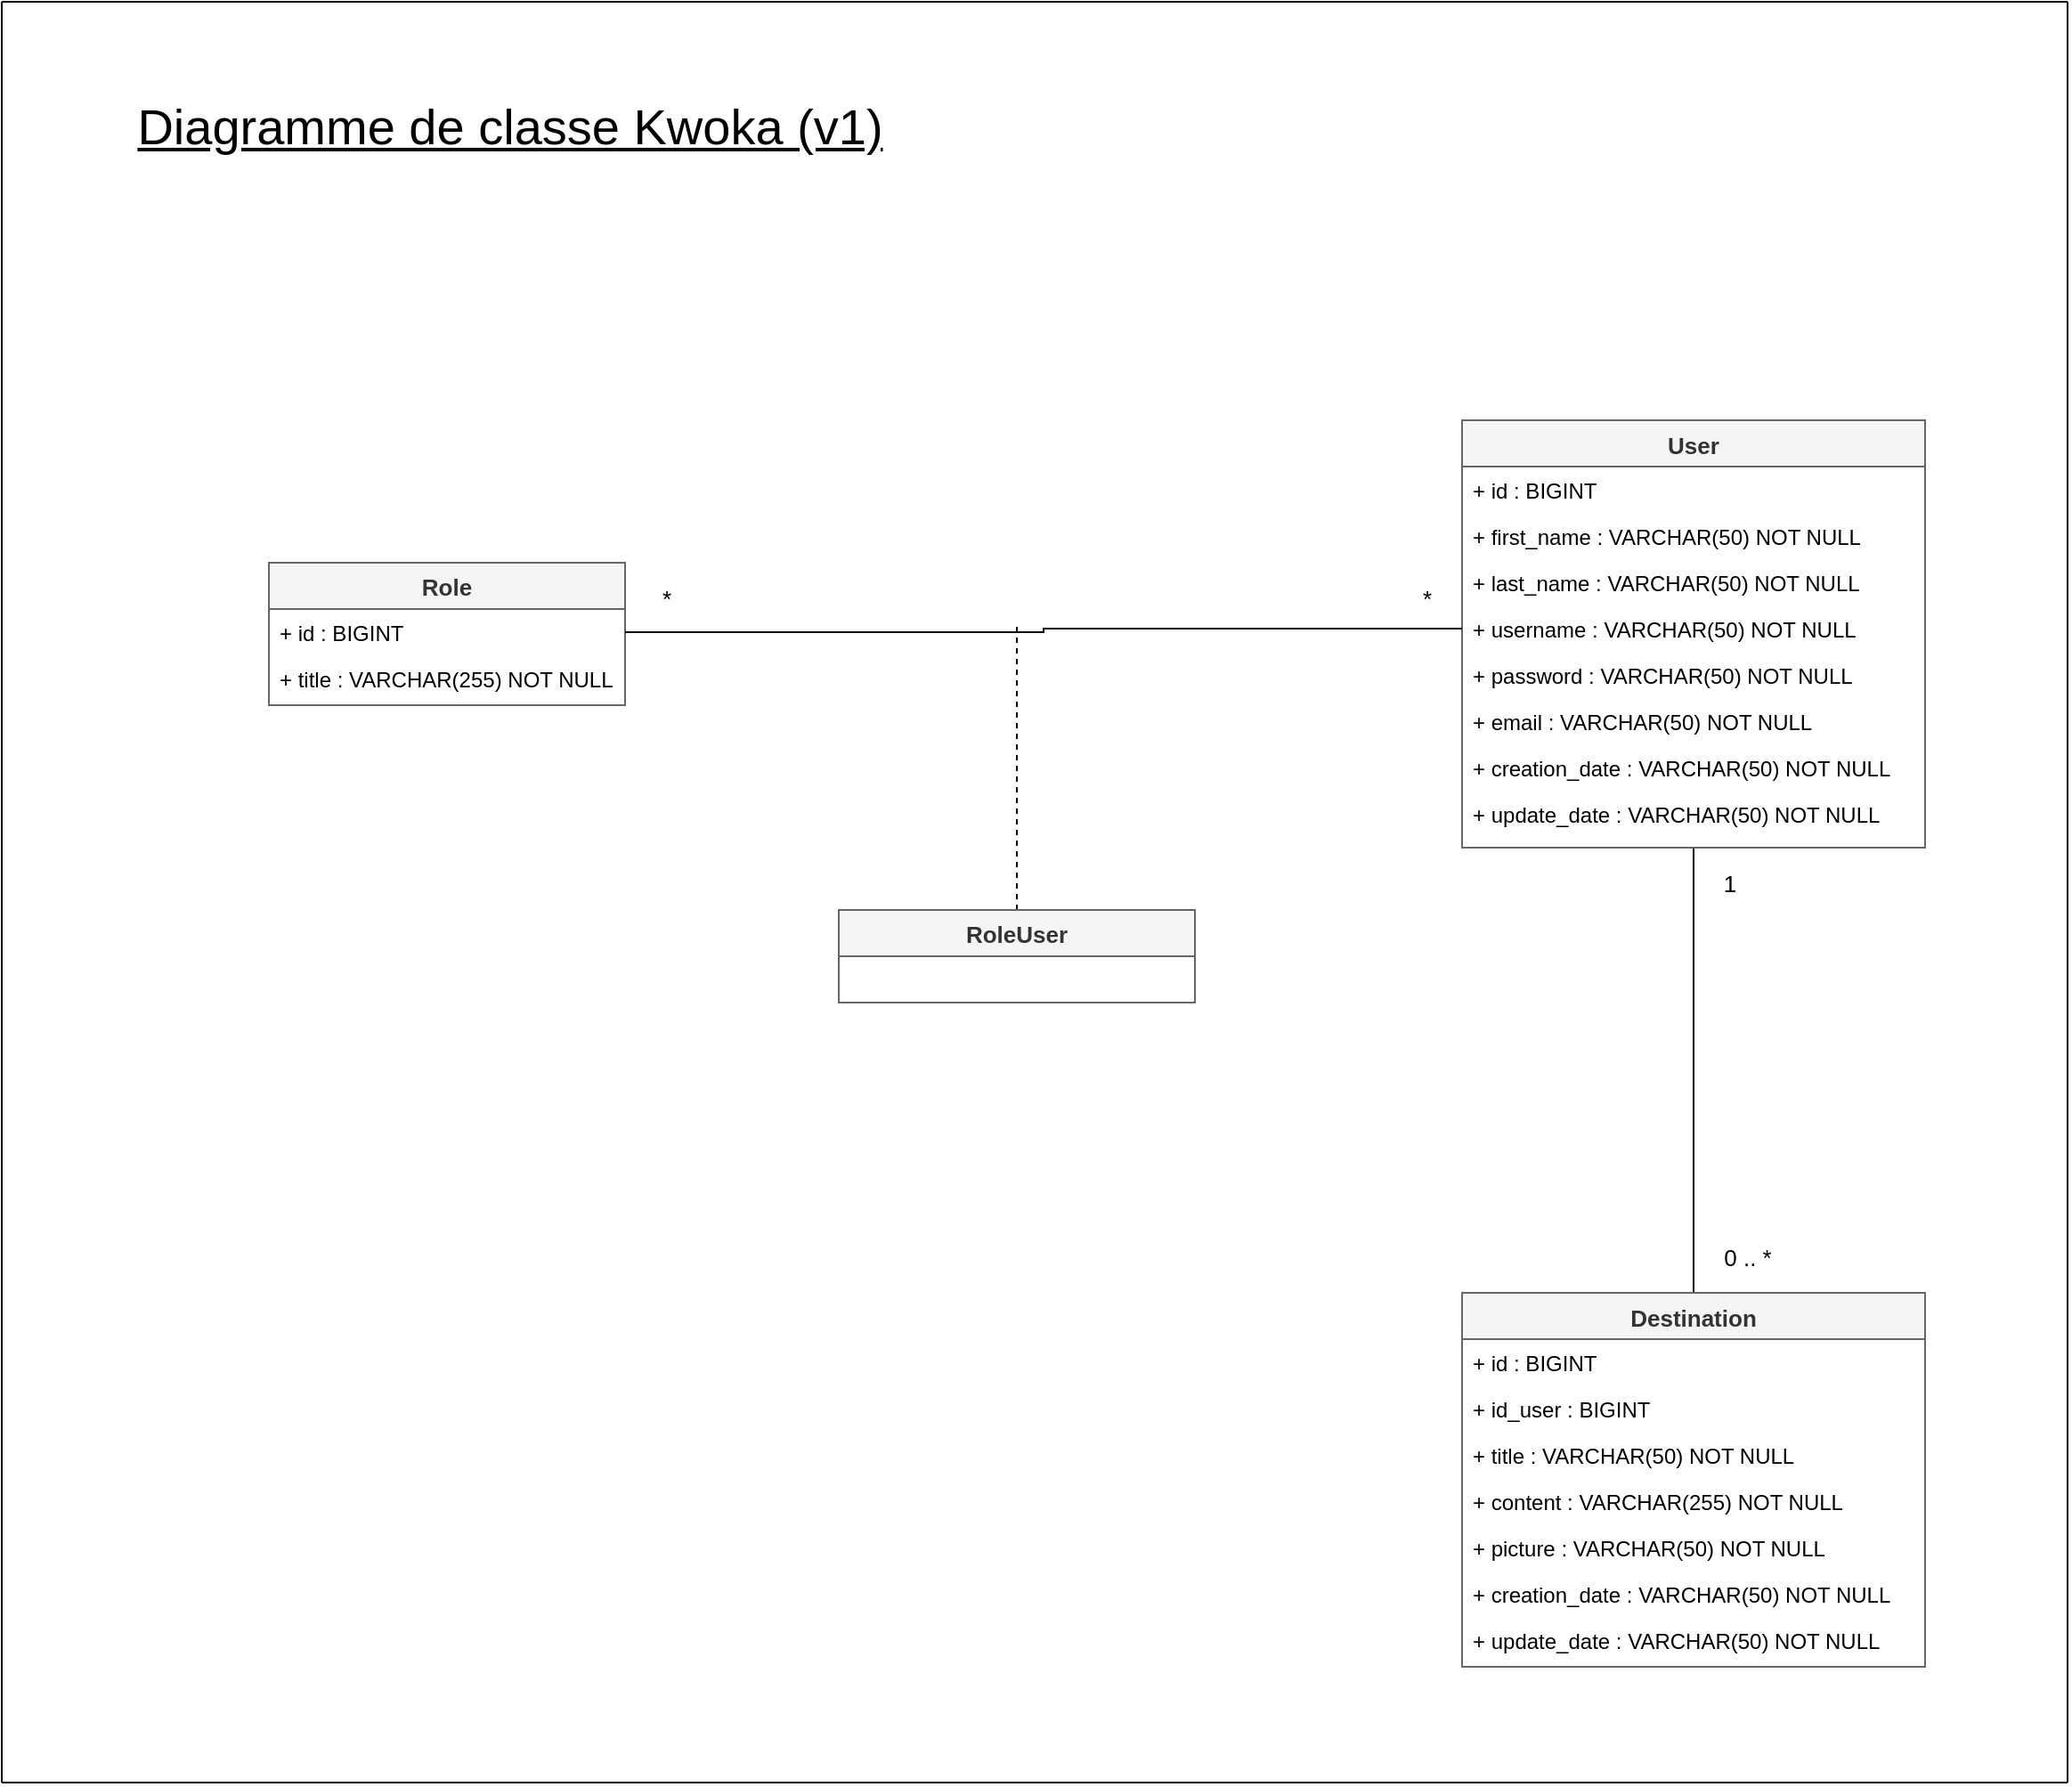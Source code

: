 <mxfile version="14.6.13" type="device"><diagram id="C5RBs43oDa-KdzZeNtuy" name="Diagramme de classe"><mxGraphModel dx="1730" dy="865" grid="1" gridSize="10" guides="1" tooltips="1" connect="1" arrows="1" fold="1" page="1" pageScale="1" pageWidth="827" pageHeight="1169" math="0" shadow="0"><root><mxCell id="WIyWlLk6GJQsqaUBKTNV-0"/><mxCell id="WIyWlLk6GJQsqaUBKTNV-1" parent="WIyWlLk6GJQsqaUBKTNV-0"/><mxCell id="LKVJnHPPm_vCe8orXH7s-32" style="edgeStyle=orthogonalEdgeStyle;rounded=0;orthogonalLoop=1;jettySize=auto;html=1;exitX=0.5;exitY=1;exitDx=0;exitDy=0;entryX=0.5;entryY=0;entryDx=0;entryDy=0;fontSize=13;endArrow=none;endFill=0;strokeColor=#000000;" edge="1" parent="WIyWlLk6GJQsqaUBKTNV-1" source="zkfFHV4jXpPFQw0GAbJ--0" target="LKVJnHPPm_vCe8orXH7s-23"><mxGeometry relative="1" as="geometry"/></mxCell><mxCell id="zkfFHV4jXpPFQw0GAbJ--0" value="User" style="swimlane;fontStyle=1;align=center;verticalAlign=top;childLayout=stackLayout;horizontal=1;startSize=26;horizontalStack=0;resizeParent=1;resizeLast=0;collapsible=1;marginBottom=0;rounded=0;shadow=0;strokeWidth=1;fillColor=#f5f5f5;strokeColor=#666666;fontColor=#333333;fontSize=13;" parent="WIyWlLk6GJQsqaUBKTNV-1" vertex="1"><mxGeometry x="820" y="235" width="260" height="240" as="geometry"><mxRectangle x="150" y="120" width="160" height="26" as="alternateBounds"/></mxGeometry></mxCell><mxCell id="zkfFHV4jXpPFQw0GAbJ--1" value="+ id : BIGINT" style="text;align=left;verticalAlign=top;spacingLeft=4;spacingRight=4;overflow=hidden;rotatable=0;points=[[0,0.5],[1,0.5]];portConstraint=eastwest;" parent="zkfFHV4jXpPFQw0GAbJ--0" vertex="1"><mxGeometry y="26" width="260" height="26" as="geometry"/></mxCell><mxCell id="zkfFHV4jXpPFQw0GAbJ--2" value="+ first_name : VARCHAR(50) NOT NULL" style="text;align=left;verticalAlign=top;spacingLeft=4;spacingRight=4;overflow=hidden;rotatable=0;points=[[0,0.5],[1,0.5]];portConstraint=eastwest;rounded=0;shadow=0;html=0;" parent="zkfFHV4jXpPFQw0GAbJ--0" vertex="1"><mxGeometry y="52" width="260" height="26" as="geometry"/></mxCell><mxCell id="LKVJnHPPm_vCe8orXH7s-0" value="+ last_name : VARCHAR(50) NOT NULL" style="text;align=left;verticalAlign=top;spacingLeft=4;spacingRight=4;overflow=hidden;rotatable=0;points=[[0,0.5],[1,0.5]];portConstraint=eastwest;rounded=0;shadow=0;html=0;" vertex="1" parent="zkfFHV4jXpPFQw0GAbJ--0"><mxGeometry y="78" width="260" height="26" as="geometry"/></mxCell><mxCell id="zkfFHV4jXpPFQw0GAbJ--3" value="+ username : VARCHAR(50) NOT NULL" style="text;align=left;verticalAlign=top;spacingLeft=4;spacingRight=4;overflow=hidden;rotatable=0;points=[[0,0.5],[1,0.5]];portConstraint=eastwest;rounded=0;shadow=0;html=0;" parent="zkfFHV4jXpPFQw0GAbJ--0" vertex="1"><mxGeometry y="104" width="260" height="26" as="geometry"/></mxCell><mxCell id="LKVJnHPPm_vCe8orXH7s-3" value="+ password : VARCHAR(50) NOT NULL" style="text;align=left;verticalAlign=top;spacingLeft=4;spacingRight=4;overflow=hidden;rotatable=0;points=[[0,0.5],[1,0.5]];portConstraint=eastwest;rounded=0;shadow=0;html=0;" vertex="1" parent="zkfFHV4jXpPFQw0GAbJ--0"><mxGeometry y="130" width="260" height="26" as="geometry"/></mxCell><mxCell id="LKVJnHPPm_vCe8orXH7s-4" value="+ email : VARCHAR(50) NOT NULL" style="text;align=left;verticalAlign=top;spacingLeft=4;spacingRight=4;overflow=hidden;rotatable=0;points=[[0,0.5],[1,0.5]];portConstraint=eastwest;rounded=0;shadow=0;html=0;" vertex="1" parent="zkfFHV4jXpPFQw0GAbJ--0"><mxGeometry y="156" width="260" height="26" as="geometry"/></mxCell><mxCell id="LKVJnHPPm_vCe8orXH7s-5" value="+ creation_date : VARCHAR(50) NOT NULL" style="text;align=left;verticalAlign=top;spacingLeft=4;spacingRight=4;overflow=hidden;rotatable=0;points=[[0,0.5],[1,0.5]];portConstraint=eastwest;rounded=0;shadow=0;html=0;" vertex="1" parent="zkfFHV4jXpPFQw0GAbJ--0"><mxGeometry y="182" width="260" height="26" as="geometry"/></mxCell><mxCell id="LKVJnHPPm_vCe8orXH7s-6" value="+ update_date : VARCHAR(50) NOT NULL" style="text;align=left;verticalAlign=top;spacingLeft=4;spacingRight=4;overflow=hidden;rotatable=0;points=[[0,0.5],[1,0.5]];portConstraint=eastwest;rounded=0;shadow=0;html=0;" vertex="1" parent="zkfFHV4jXpPFQw0GAbJ--0"><mxGeometry y="208" width="260" height="22" as="geometry"/></mxCell><mxCell id="LKVJnHPPm_vCe8orXH7s-7" value="Role" style="swimlane;fontStyle=1;childLayout=stackLayout;horizontal=1;startSize=26;horizontalStack=0;resizeParent=1;resizeParentMax=0;resizeLast=0;collapsible=1;marginBottom=0;fillColor=#f5f5f5;strokeColor=#666666;fontColor=#333333;fontSize=13;" vertex="1" parent="WIyWlLk6GJQsqaUBKTNV-1"><mxGeometry x="150" y="315" width="200" height="80" as="geometry"/></mxCell><mxCell id="LKVJnHPPm_vCe8orXH7s-8" value="+ id : BIGINT" style="text;align=left;verticalAlign=top;spacingLeft=4;spacingRight=4;overflow=hidden;rotatable=0;points=[[0,0.5],[1,0.5]];portConstraint=eastwest;" vertex="1" parent="LKVJnHPPm_vCe8orXH7s-7"><mxGeometry y="26" width="200" height="26" as="geometry"/></mxCell><mxCell id="LKVJnHPPm_vCe8orXH7s-9" value="+ title : VARCHAR(255) NOT NULL" style="text;align=left;verticalAlign=top;spacingLeft=4;spacingRight=4;overflow=hidden;rotatable=0;points=[[0,0.5],[1,0.5]];portConstraint=eastwest;" vertex="1" parent="LKVJnHPPm_vCe8orXH7s-7"><mxGeometry y="52" width="200" height="28" as="geometry"/></mxCell><mxCell id="LKVJnHPPm_vCe8orXH7s-17" style="edgeStyle=orthogonalEdgeStyle;rounded=0;orthogonalLoop=1;jettySize=auto;html=1;strokeColor=#000000;endArrow=none;endFill=0;dashed=1;" edge="1" parent="WIyWlLk6GJQsqaUBKTNV-1" source="LKVJnHPPm_vCe8orXH7s-11"><mxGeometry relative="1" as="geometry"><mxPoint x="570" y="350" as="targetPoint"/></mxGeometry></mxCell><mxCell id="LKVJnHPPm_vCe8orXH7s-11" value="RoleUser" style="swimlane;fontStyle=1;childLayout=stackLayout;horizontal=1;startSize=26;horizontalStack=0;resizeParent=1;resizeParentMax=0;resizeLast=0;collapsible=1;marginBottom=0;fillColor=#f5f5f5;strokeColor=#666666;fontColor=#333333;fontSize=13;" vertex="1" parent="WIyWlLk6GJQsqaUBKTNV-1"><mxGeometry x="470" y="510" width="200" height="52" as="geometry"/></mxCell><mxCell id="LKVJnHPPm_vCe8orXH7s-21" value="*" style="text;html=1;align=center;verticalAlign=middle;resizable=0;points=[];autosize=1;strokeColor=none;fontSize=13;" vertex="1" parent="WIyWlLk6GJQsqaUBKTNV-1"><mxGeometry x="363" y="325" width="20" height="20" as="geometry"/></mxCell><mxCell id="LKVJnHPPm_vCe8orXH7s-22" value="*" style="text;html=1;align=center;verticalAlign=middle;resizable=0;points=[];autosize=1;strokeColor=none;fontSize=13;" vertex="1" parent="WIyWlLk6GJQsqaUBKTNV-1"><mxGeometry x="790" y="325" width="20" height="20" as="geometry"/></mxCell><mxCell id="LKVJnHPPm_vCe8orXH7s-23" value="Destination" style="swimlane;fontStyle=1;align=center;verticalAlign=top;childLayout=stackLayout;horizontal=1;startSize=26;horizontalStack=0;resizeParent=1;resizeLast=0;collapsible=1;marginBottom=0;rounded=0;shadow=0;strokeWidth=1;fillColor=#f5f5f5;strokeColor=#666666;fontColor=#333333;fontSize=13;" vertex="1" parent="WIyWlLk6GJQsqaUBKTNV-1"><mxGeometry x="820" y="725" width="260" height="210" as="geometry"><mxRectangle x="150" y="120" width="160" height="26" as="alternateBounds"/></mxGeometry></mxCell><mxCell id="LKVJnHPPm_vCe8orXH7s-24" value="+ id : BIGINT" style="text;align=left;verticalAlign=top;spacingLeft=4;spacingRight=4;overflow=hidden;rotatable=0;points=[[0,0.5],[1,0.5]];portConstraint=eastwest;" vertex="1" parent="LKVJnHPPm_vCe8orXH7s-23"><mxGeometry y="26" width="260" height="26" as="geometry"/></mxCell><mxCell id="LKVJnHPPm_vCe8orXH7s-25" value="+ id_user : BIGINT" style="text;align=left;verticalAlign=top;spacingLeft=4;spacingRight=4;overflow=hidden;rotatable=0;points=[[0,0.5],[1,0.5]];portConstraint=eastwest;rounded=0;shadow=0;html=0;" vertex="1" parent="LKVJnHPPm_vCe8orXH7s-23"><mxGeometry y="52" width="260" height="26" as="geometry"/></mxCell><mxCell id="LKVJnHPPm_vCe8orXH7s-26" value="+ title : VARCHAR(50) NOT NULL" style="text;align=left;verticalAlign=top;spacingLeft=4;spacingRight=4;overflow=hidden;rotatable=0;points=[[0,0.5],[1,0.5]];portConstraint=eastwest;rounded=0;shadow=0;html=0;" vertex="1" parent="LKVJnHPPm_vCe8orXH7s-23"><mxGeometry y="78" width="260" height="26" as="geometry"/></mxCell><mxCell id="LKVJnHPPm_vCe8orXH7s-41" value="+ content : VARCHAR(255) NOT NULL" style="text;align=left;verticalAlign=top;spacingLeft=4;spacingRight=4;overflow=hidden;rotatable=0;points=[[0,0.5],[1,0.5]];portConstraint=eastwest;rounded=0;shadow=0;html=0;" vertex="1" parent="LKVJnHPPm_vCe8orXH7s-23"><mxGeometry y="104" width="260" height="26" as="geometry"/></mxCell><mxCell id="LKVJnHPPm_vCe8orXH7s-28" value="+ picture : VARCHAR(50) NOT NULL" style="text;align=left;verticalAlign=top;spacingLeft=4;spacingRight=4;overflow=hidden;rotatable=0;points=[[0,0.5],[1,0.5]];portConstraint=eastwest;rounded=0;shadow=0;html=0;" vertex="1" parent="LKVJnHPPm_vCe8orXH7s-23"><mxGeometry y="130" width="260" height="26" as="geometry"/></mxCell><mxCell id="LKVJnHPPm_vCe8orXH7s-30" value="+ creation_date : VARCHAR(50) NOT NULL" style="text;align=left;verticalAlign=top;spacingLeft=4;spacingRight=4;overflow=hidden;rotatable=0;points=[[0,0.5],[1,0.5]];portConstraint=eastwest;rounded=0;shadow=0;html=0;" vertex="1" parent="LKVJnHPPm_vCe8orXH7s-23"><mxGeometry y="156" width="260" height="26" as="geometry"/></mxCell><mxCell id="LKVJnHPPm_vCe8orXH7s-31" value="+ update_date : VARCHAR(50) NOT NULL" style="text;align=left;verticalAlign=top;spacingLeft=4;spacingRight=4;overflow=hidden;rotatable=0;points=[[0,0.5],[1,0.5]];portConstraint=eastwest;rounded=0;shadow=0;html=0;" vertex="1" parent="LKVJnHPPm_vCe8orXH7s-23"><mxGeometry y="182" width="260" height="28" as="geometry"/></mxCell><mxCell id="LKVJnHPPm_vCe8orXH7s-33" value="1" style="text;html=1;align=center;verticalAlign=middle;resizable=0;points=[];autosize=1;strokeColor=none;fontSize=13;" vertex="1" parent="WIyWlLk6GJQsqaUBKTNV-1"><mxGeometry x="960" y="485" width="20" height="20" as="geometry"/></mxCell><mxCell id="LKVJnHPPm_vCe8orXH7s-34" value="0 .. *" style="text;html=1;align=center;verticalAlign=middle;resizable=0;points=[];autosize=1;strokeColor=none;fontSize=13;" vertex="1" parent="WIyWlLk6GJQsqaUBKTNV-1"><mxGeometry x="960" y="695" width="40" height="20" as="geometry"/></mxCell><mxCell id="LKVJnHPPm_vCe8orXH7s-35" value="&lt;div style=&quot;font-size: 28px&quot;&gt;Diagramme de classe Kwoka (v1)&lt;/div&gt;" style="text;html=1;align=center;verticalAlign=middle;resizable=0;points=[];autosize=1;strokeColor=none;fontSize=28;fontStyle=4" vertex="1" parent="WIyWlLk6GJQsqaUBKTNV-1"><mxGeometry x="70" y="50" width="430" height="40" as="geometry"/></mxCell><mxCell id="LKVJnHPPm_vCe8orXH7s-40" style="edgeStyle=orthogonalEdgeStyle;rounded=0;orthogonalLoop=1;jettySize=auto;html=1;exitX=1;exitY=0.5;exitDx=0;exitDy=0;entryX=0;entryY=0.5;entryDx=0;entryDy=0;fontSize=26;endArrow=none;endFill=0;strokeColor=#000000;" edge="1" parent="WIyWlLk6GJQsqaUBKTNV-1" source="LKVJnHPPm_vCe8orXH7s-8" target="zkfFHV4jXpPFQw0GAbJ--3"><mxGeometry relative="1" as="geometry"><Array as="points"><mxPoint x="585" y="354"/><mxPoint x="585" y="352"/></Array></mxGeometry></mxCell><mxCell id="LKVJnHPPm_vCe8orXH7s-43" value="" style="endArrow=none;html=1;fontSize=28;strokeColor=#000000;" edge="1" parent="WIyWlLk6GJQsqaUBKTNV-1"><mxGeometry width="50" height="50" relative="1" as="geometry"><mxPoint as="sourcePoint"/><mxPoint x="1160" as="targetPoint"/></mxGeometry></mxCell><mxCell id="LKVJnHPPm_vCe8orXH7s-44" value="" style="endArrow=none;html=1;fontSize=28;strokeColor=#000000;" edge="1" parent="WIyWlLk6GJQsqaUBKTNV-1"><mxGeometry width="50" height="50" relative="1" as="geometry"><mxPoint x="1160" y="1000" as="sourcePoint"/><mxPoint x="1160" as="targetPoint"/></mxGeometry></mxCell><mxCell id="LKVJnHPPm_vCe8orXH7s-45" value="" style="endArrow=none;html=1;fontSize=28;strokeColor=#000000;" edge="1" parent="WIyWlLk6GJQsqaUBKTNV-1"><mxGeometry width="50" height="50" relative="1" as="geometry"><mxPoint y="1000" as="sourcePoint"/><mxPoint x="1160" y="1000" as="targetPoint"/></mxGeometry></mxCell><mxCell id="LKVJnHPPm_vCe8orXH7s-46" value="" style="endArrow=none;html=1;fontSize=28;strokeColor=#000000;" edge="1" parent="WIyWlLk6GJQsqaUBKTNV-1"><mxGeometry width="50" height="50" relative="1" as="geometry"><mxPoint y="1000" as="sourcePoint"/><mxPoint as="targetPoint"/></mxGeometry></mxCell></root></mxGraphModel></diagram></mxfile>